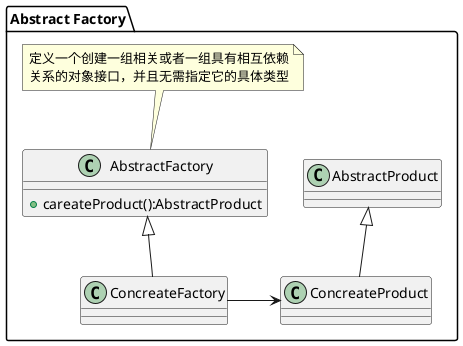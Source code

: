 @startuml
package "Abstract Factory" {
class AbstractFactory {
    +careateProduct():AbstractProduct
}
note top:定义一个创建一组相关或者一组具有相互依赖\n关系的对象接口，并且无需指定它的具体类型
class ConcreateFactory extends AbstractFactory

class AbstractProduct
class ConcreateProduct extends AbstractProduct
ConcreateFactory -> ConcreateProduct

}
@enduml